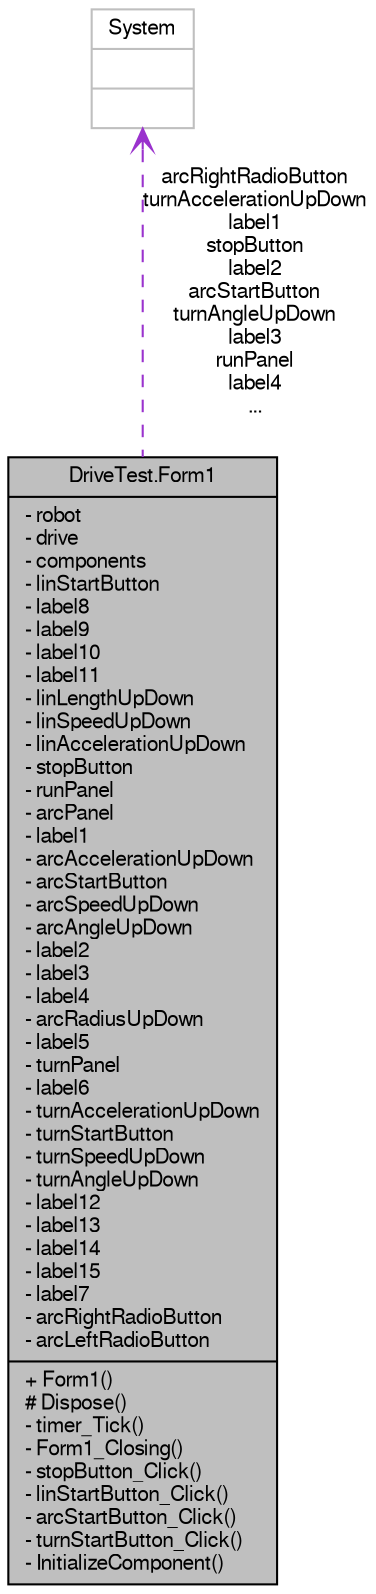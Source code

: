 digraph G
{
  edge [fontname="FreeSans",fontsize="10",labelfontname="FreeSans",labelfontsize="10"];
  node [fontname="FreeSans",fontsize="10",shape=record];
  Node1 [label="{DriveTest.Form1\n|- robot\l- drive\l- components\l- linStartButton\l- label8\l- label9\l- label10\l- label11\l- linLengthUpDown\l- linSpeedUpDown\l- linAccelerationUpDown\l- stopButton\l- runPanel\l- arcPanel\l- label1\l- arcAccelerationUpDown\l- arcStartButton\l- arcSpeedUpDown\l- arcAngleUpDown\l- label2\l- label3\l- label4\l- arcRadiusUpDown\l- label5\l- turnPanel\l- label6\l- turnAccelerationUpDown\l- turnStartButton\l- turnSpeedUpDown\l- turnAngleUpDown\l- label12\l- label13\l- label14\l- label15\l- label7\l- arcRightRadioButton\l- arcLeftRadioButton\l|+ Form1()\l# Dispose()\l- timer_Tick()\l- Form1_Closing()\l- stopButton_Click()\l- linStartButton_Click()\l- arcStartButton_Click()\l- turnStartButton_Click()\l- InitializeComponent()\l}",height=0.2,width=0.4,color="black", fillcolor="grey75", style="filled" fontcolor="black"];
  Node2 -> Node1 [dir=back,color="darkorchid3",fontsize="10",style="dashed",label="arcRightRadioButton\nturnAccelerationUpDown\nlabel1\nstopButton\nlabel2\narcStartButton\nturnAngleUpDown\nlabel3\nrunPanel\nlabel4\n...",arrowtail="open"];
  Node2 [label="{System\n||}",height=0.2,width=0.4,color="grey75", fillcolor="white", style="filled"];
}
